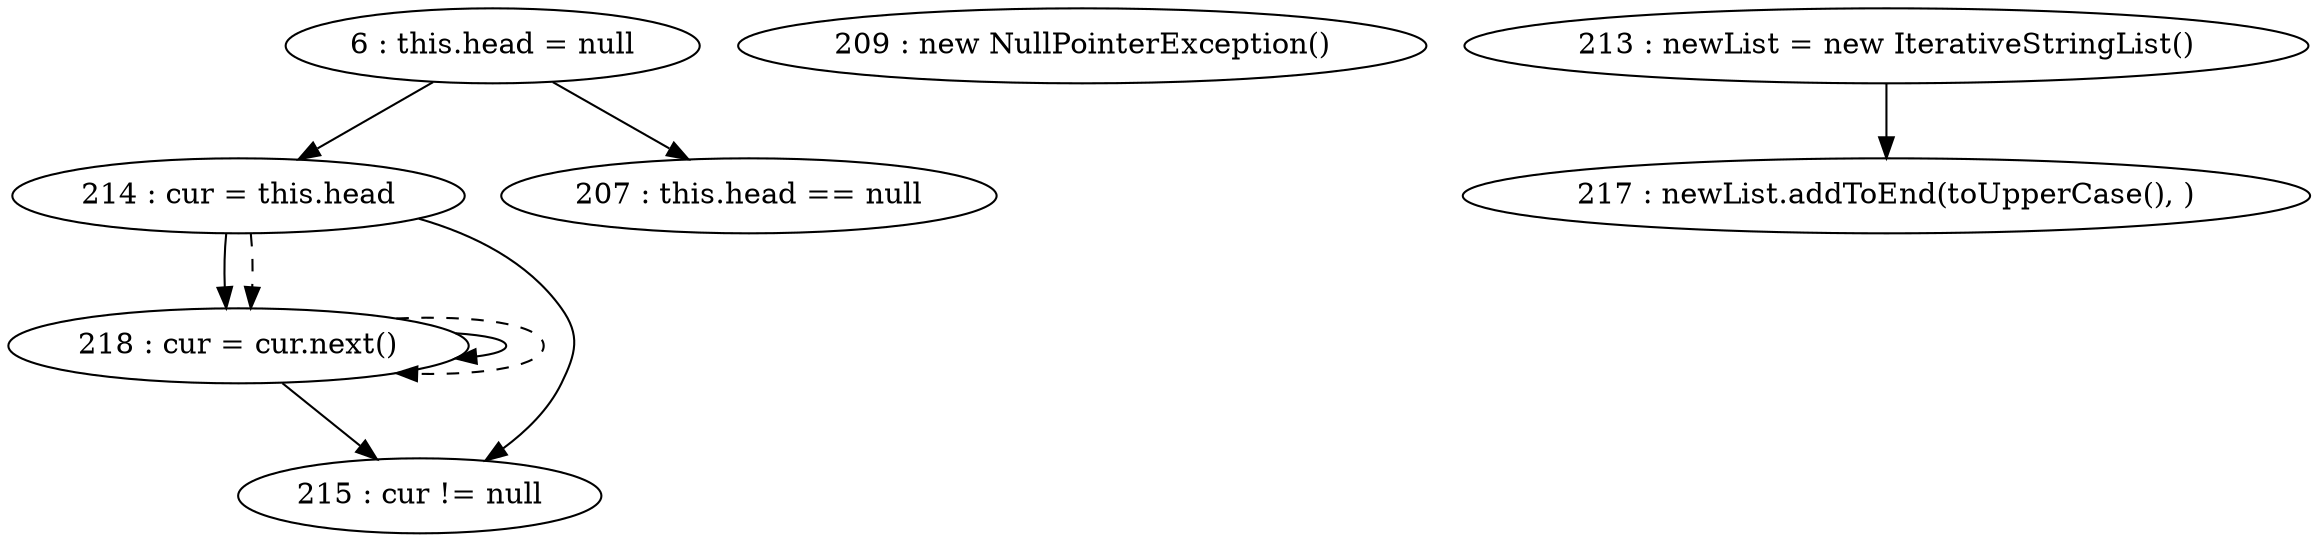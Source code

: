digraph G {
"6 : this.head = null"
"6 : this.head = null" -> "214 : cur = this.head"
"6 : this.head = null" -> "207 : this.head == null"
"207 : this.head == null"
"209 : new NullPointerException()"
"213 : newList = new IterativeStringList()"
"213 : newList = new IterativeStringList()" -> "217 : newList.addToEnd(toUpperCase(), )"
"214 : cur = this.head"
"214 : cur = this.head" -> "218 : cur = cur.next()"
"214 : cur = this.head" -> "215 : cur != null"
"214 : cur = this.head" -> "218 : cur = cur.next()" [style=dashed]
"215 : cur != null"
"217 : newList.addToEnd(toUpperCase(), )"
"218 : cur = cur.next()"
"218 : cur = cur.next()" -> "218 : cur = cur.next()"
"218 : cur = cur.next()" -> "215 : cur != null"
"218 : cur = cur.next()" -> "218 : cur = cur.next()" [style=dashed]
"215 : cur != null"
}